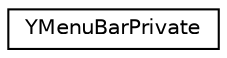 digraph "Graphical Class Hierarchy"
{
 // LATEX_PDF_SIZE
  edge [fontname="Helvetica",fontsize="10",labelfontname="Helvetica",labelfontsize="10"];
  node [fontname="Helvetica",fontsize="10",shape=record];
  rankdir="LR";
  Node0 [label="YMenuBarPrivate",height=0.2,width=0.4,color="black", fillcolor="white", style="filled",URL="$structYMenuBarPrivate.html",tooltip=" "];
}
